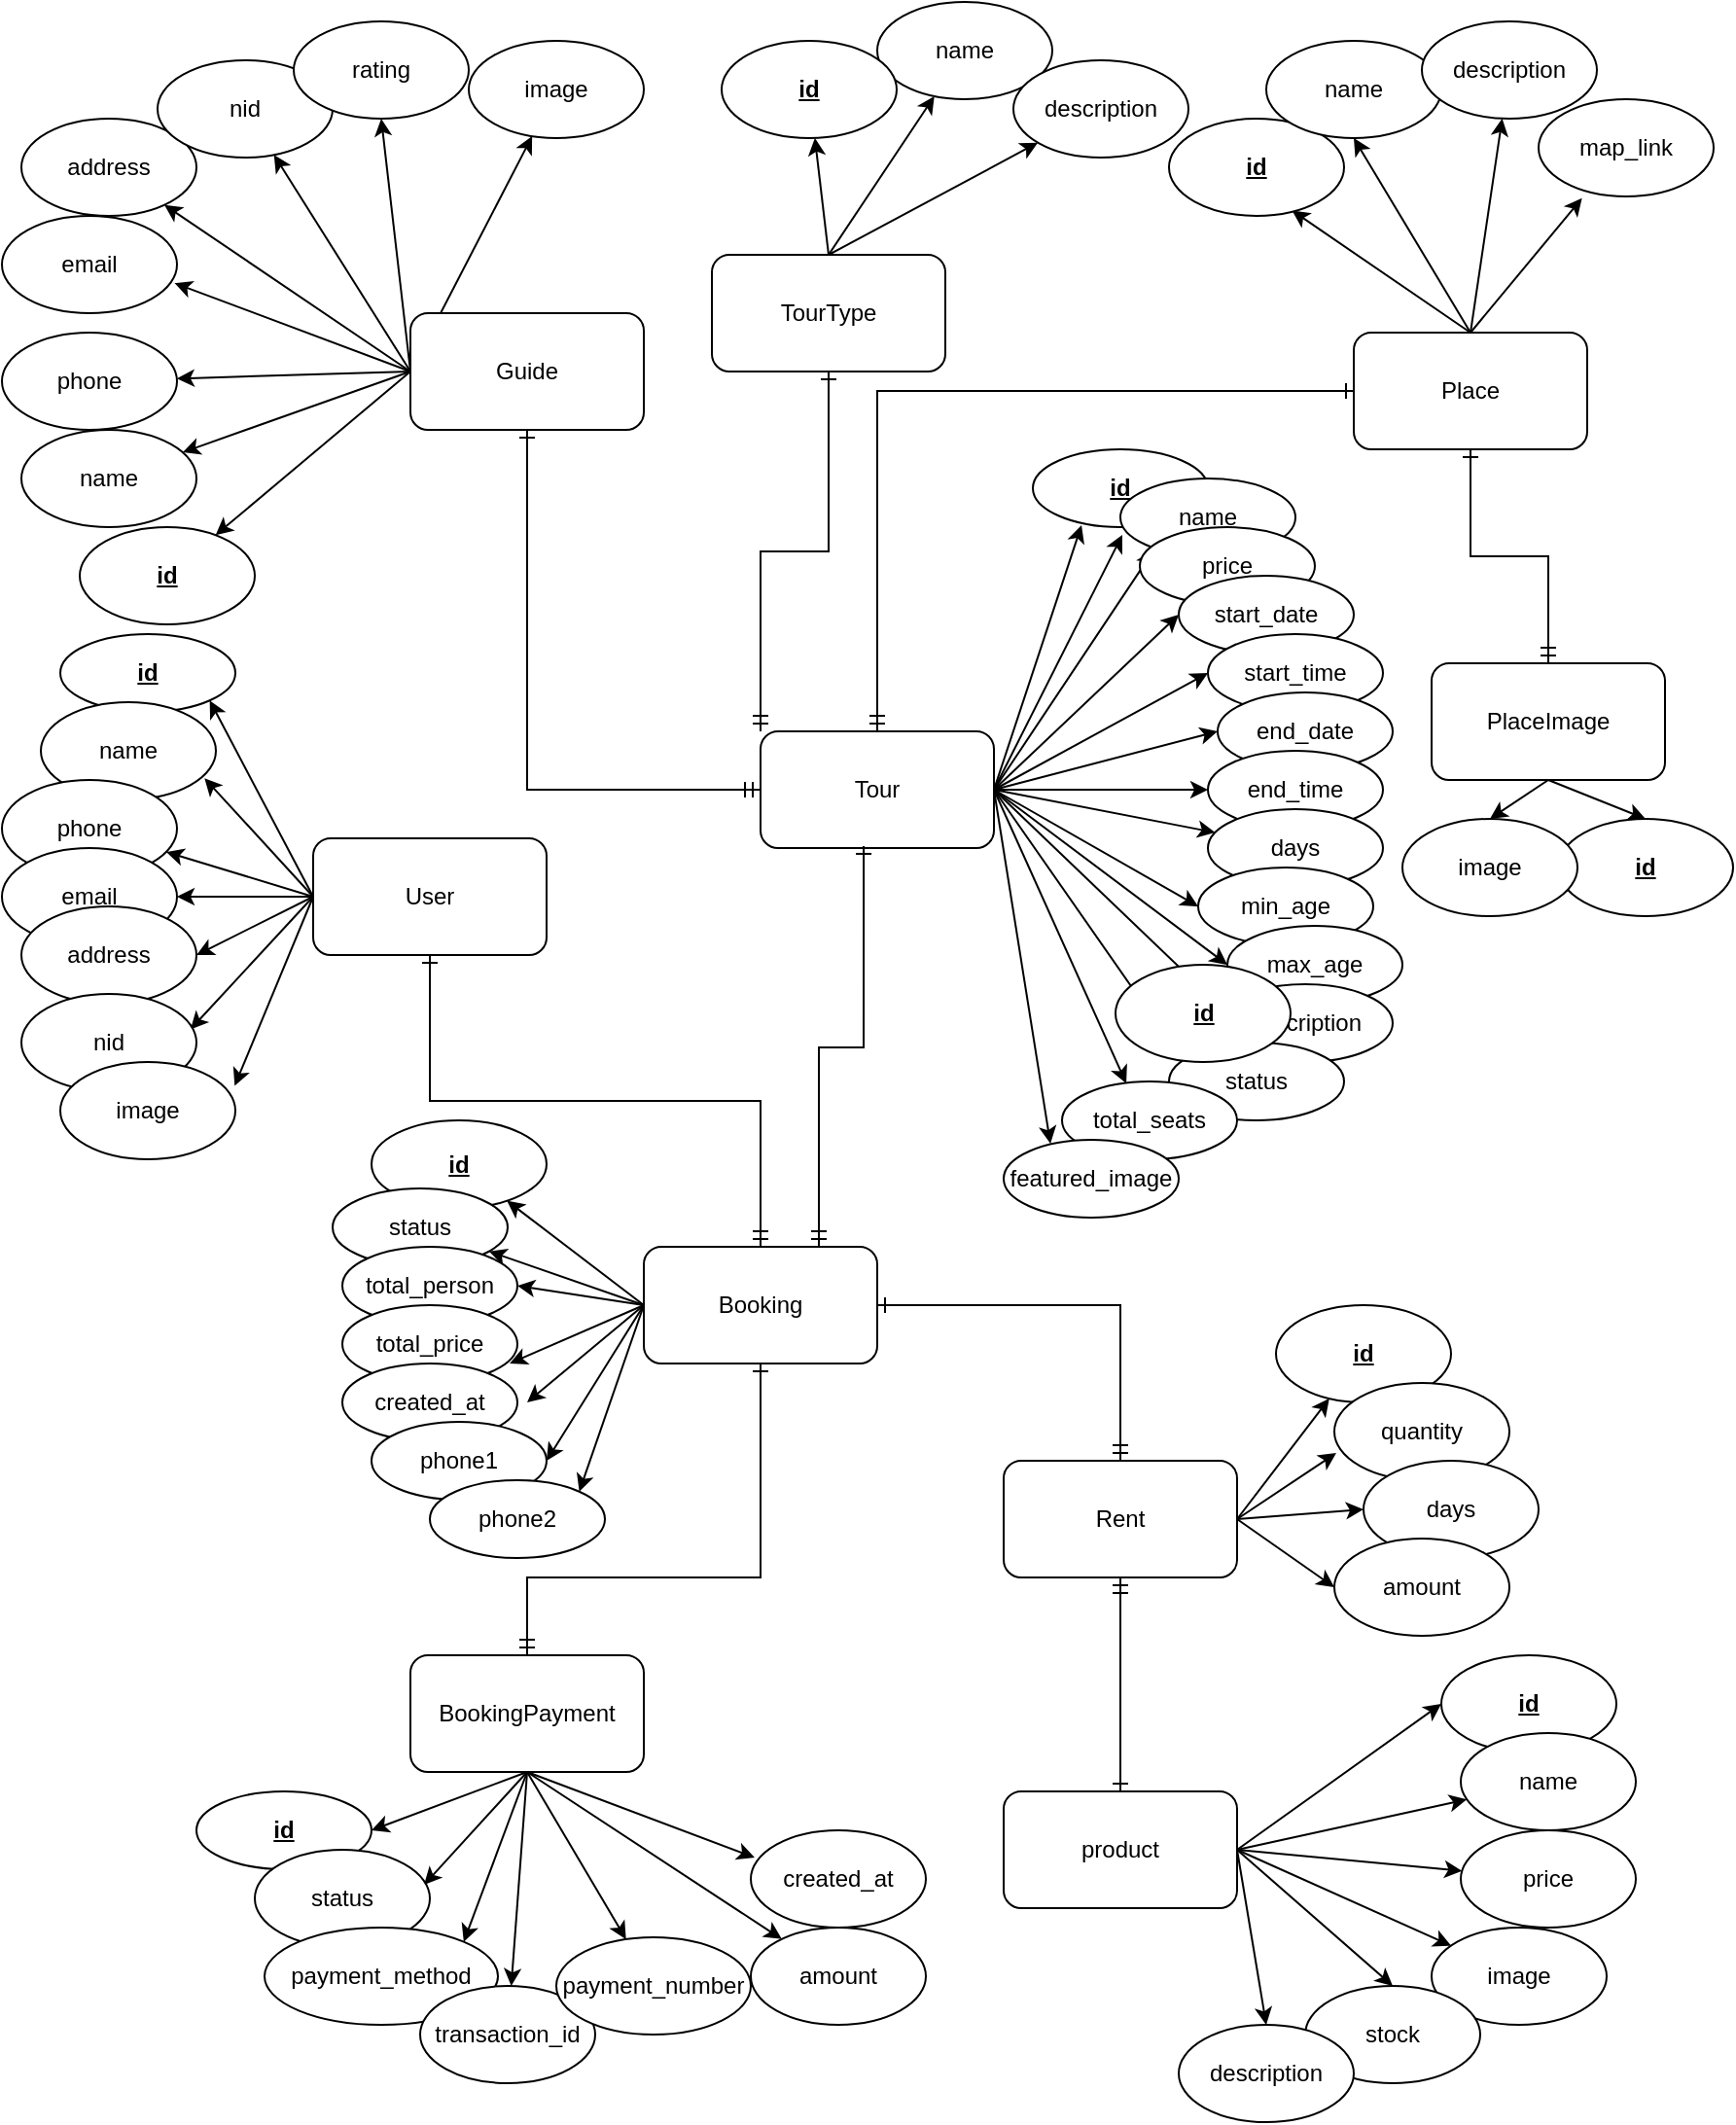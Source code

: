 <mxfile version="21.6.8" type="device">
  <diagram name="Page-1" id="TJswc-lb_9urECjMDE-W">
    <mxGraphModel dx="2868" dy="1694" grid="1" gridSize="10" guides="1" tooltips="1" connect="1" arrows="0" fold="1" page="1" pageScale="1" pageWidth="850" pageHeight="1100" math="0" shadow="0">
      <root>
        <mxCell id="0" />
        <mxCell id="1" parent="0" />
        <mxCell id="SBZOq9U1Oj6JMkeJ2EOB-47" style="edgeStyle=none;rounded=0;orthogonalLoop=1;jettySize=auto;html=1;exitX=0;exitY=0.5;exitDx=0;exitDy=0;endArrow=classic;endFill=1;" parent="1" source="SBZOq9U1Oj6JMkeJ2EOB-1" target="SBZOq9U1Oj6JMkeJ2EOB-2" edge="1">
          <mxGeometry relative="1" as="geometry" />
        </mxCell>
        <mxCell id="SBZOq9U1Oj6JMkeJ2EOB-48" style="edgeStyle=none;rounded=0;orthogonalLoop=1;jettySize=auto;html=1;exitX=0;exitY=0.5;exitDx=0;exitDy=0;endArrow=classic;endFill=1;" parent="1" source="SBZOq9U1Oj6JMkeJ2EOB-1" target="SBZOq9U1Oj6JMkeJ2EOB-3" edge="1">
          <mxGeometry relative="1" as="geometry" />
        </mxCell>
        <mxCell id="SBZOq9U1Oj6JMkeJ2EOB-49" style="edgeStyle=none;rounded=0;orthogonalLoop=1;jettySize=auto;html=1;exitX=0;exitY=0.5;exitDx=0;exitDy=0;" parent="1" source="SBZOq9U1Oj6JMkeJ2EOB-1" target="SBZOq9U1Oj6JMkeJ2EOB-4" edge="1">
          <mxGeometry relative="1" as="geometry" />
        </mxCell>
        <mxCell id="SBZOq9U1Oj6JMkeJ2EOB-50" style="edgeStyle=none;rounded=0;orthogonalLoop=1;jettySize=auto;html=1;exitX=0;exitY=0.5;exitDx=0;exitDy=0;" parent="1" source="SBZOq9U1Oj6JMkeJ2EOB-1" target="SBZOq9U1Oj6JMkeJ2EOB-6" edge="1">
          <mxGeometry relative="1" as="geometry" />
        </mxCell>
        <mxCell id="SBZOq9U1Oj6JMkeJ2EOB-51" style="edgeStyle=none;rounded=0;orthogonalLoop=1;jettySize=auto;html=1;exitX=0;exitY=0.5;exitDx=0;exitDy=0;entryX=0.986;entryY=0.691;entryDx=0;entryDy=0;entryPerimeter=0;" parent="1" source="SBZOq9U1Oj6JMkeJ2EOB-1" target="SBZOq9U1Oj6JMkeJ2EOB-5" edge="1">
          <mxGeometry relative="1" as="geometry" />
        </mxCell>
        <mxCell id="SBZOq9U1Oj6JMkeJ2EOB-52" style="edgeStyle=none;rounded=0;orthogonalLoop=1;jettySize=auto;html=1;exitX=0;exitY=0.5;exitDx=0;exitDy=0;" parent="1" source="SBZOq9U1Oj6JMkeJ2EOB-1" target="SBZOq9U1Oj6JMkeJ2EOB-7" edge="1">
          <mxGeometry relative="1" as="geometry" />
        </mxCell>
        <mxCell id="SBZOq9U1Oj6JMkeJ2EOB-53" style="edgeStyle=none;rounded=0;orthogonalLoop=1;jettySize=auto;html=1;exitX=0;exitY=0.5;exitDx=0;exitDy=0;entryX=0.5;entryY=1;entryDx=0;entryDy=0;" parent="1" source="SBZOq9U1Oj6JMkeJ2EOB-1" target="SBZOq9U1Oj6JMkeJ2EOB-8" edge="1">
          <mxGeometry relative="1" as="geometry" />
        </mxCell>
        <mxCell id="SBZOq9U1Oj6JMkeJ2EOB-54" style="edgeStyle=none;rounded=0;orthogonalLoop=1;jettySize=auto;html=1;exitX=0;exitY=0.5;exitDx=0;exitDy=0;" parent="1" source="SBZOq9U1Oj6JMkeJ2EOB-1" target="SBZOq9U1Oj6JMkeJ2EOB-10" edge="1">
          <mxGeometry relative="1" as="geometry" />
        </mxCell>
        <mxCell id="SBZOq9U1Oj6JMkeJ2EOB-1" value="Guide" style="rounded=1;whiteSpace=wrap;html=1;" parent="1" vertex="1">
          <mxGeometry x="210" y="160" width="120" height="60" as="geometry" />
        </mxCell>
        <mxCell id="SBZOq9U1Oj6JMkeJ2EOB-2" value="&lt;b&gt;&lt;u&gt;id&lt;/u&gt;&lt;/b&gt;" style="ellipse;whiteSpace=wrap;html=1;" parent="1" vertex="1">
          <mxGeometry x="40" y="270" width="90" height="50" as="geometry" />
        </mxCell>
        <mxCell id="SBZOq9U1Oj6JMkeJ2EOB-3" value="name" style="ellipse;whiteSpace=wrap;html=1;" parent="1" vertex="1">
          <mxGeometry x="10" y="220" width="90" height="50" as="geometry" />
        </mxCell>
        <mxCell id="SBZOq9U1Oj6JMkeJ2EOB-4" value="phone" style="ellipse;whiteSpace=wrap;html=1;" parent="1" vertex="1">
          <mxGeometry y="170" width="90" height="50" as="geometry" />
        </mxCell>
        <mxCell id="SBZOq9U1Oj6JMkeJ2EOB-5" value="email" style="ellipse;whiteSpace=wrap;html=1;" parent="1" vertex="1">
          <mxGeometry y="110" width="90" height="50" as="geometry" />
        </mxCell>
        <mxCell id="SBZOq9U1Oj6JMkeJ2EOB-6" value="address" style="ellipse;whiteSpace=wrap;html=1;" parent="1" vertex="1">
          <mxGeometry x="10" y="60" width="90" height="50" as="geometry" />
        </mxCell>
        <mxCell id="SBZOq9U1Oj6JMkeJ2EOB-7" value="nid" style="ellipse;whiteSpace=wrap;html=1;" parent="1" vertex="1">
          <mxGeometry x="80" y="30" width="90" height="50" as="geometry" />
        </mxCell>
        <mxCell id="SBZOq9U1Oj6JMkeJ2EOB-8" value="rating" style="ellipse;whiteSpace=wrap;html=1;" parent="1" vertex="1">
          <mxGeometry x="150" y="10" width="90" height="50" as="geometry" />
        </mxCell>
        <mxCell id="SBZOq9U1Oj6JMkeJ2EOB-10" value="image" style="ellipse;whiteSpace=wrap;html=1;" parent="1" vertex="1">
          <mxGeometry x="240" y="20" width="90" height="50" as="geometry" />
        </mxCell>
        <mxCell id="SBZOq9U1Oj6JMkeJ2EOB-55" style="edgeStyle=none;rounded=0;orthogonalLoop=1;jettySize=auto;html=1;exitX=0.5;exitY=0;exitDx=0;exitDy=0;" parent="1" source="SBZOq9U1Oj6JMkeJ2EOB-11" target="SBZOq9U1Oj6JMkeJ2EOB-14" edge="1">
          <mxGeometry relative="1" as="geometry" />
        </mxCell>
        <mxCell id="SBZOq9U1Oj6JMkeJ2EOB-56" style="edgeStyle=none;rounded=0;orthogonalLoop=1;jettySize=auto;html=1;exitX=0.5;exitY=0;exitDx=0;exitDy=0;" parent="1" source="SBZOq9U1Oj6JMkeJ2EOB-11" target="SBZOq9U1Oj6JMkeJ2EOB-12" edge="1">
          <mxGeometry relative="1" as="geometry" />
        </mxCell>
        <mxCell id="SBZOq9U1Oj6JMkeJ2EOB-57" style="edgeStyle=none;rounded=0;orthogonalLoop=1;jettySize=auto;html=1;exitX=0.5;exitY=0;exitDx=0;exitDy=0;" parent="1" source="SBZOq9U1Oj6JMkeJ2EOB-11" target="SBZOq9U1Oj6JMkeJ2EOB-15" edge="1">
          <mxGeometry relative="1" as="geometry" />
        </mxCell>
        <mxCell id="7IeQ8RA_7KK6ATRxbr6V-19" style="edgeStyle=orthogonalEdgeStyle;rounded=0;orthogonalLoop=1;jettySize=auto;html=1;exitX=0.5;exitY=1;exitDx=0;exitDy=0;entryX=0;entryY=0;entryDx=0;entryDy=0;endArrow=ERmandOne;endFill=0;startArrow=ERone;startFill=0;" parent="1" source="SBZOq9U1Oj6JMkeJ2EOB-11" target="SBZOq9U1Oj6JMkeJ2EOB-19" edge="1">
          <mxGeometry relative="1" as="geometry" />
        </mxCell>
        <mxCell id="SBZOq9U1Oj6JMkeJ2EOB-11" value="TourType" style="rounded=1;whiteSpace=wrap;html=1;" parent="1" vertex="1">
          <mxGeometry x="365" y="130" width="120" height="60" as="geometry" />
        </mxCell>
        <mxCell id="SBZOq9U1Oj6JMkeJ2EOB-12" value="name" style="ellipse;whiteSpace=wrap;html=1;" parent="1" vertex="1">
          <mxGeometry x="450" width="90" height="50" as="geometry" />
        </mxCell>
        <mxCell id="SBZOq9U1Oj6JMkeJ2EOB-14" value="&lt;b&gt;&lt;u&gt;id&lt;/u&gt;&lt;/b&gt;" style="ellipse;whiteSpace=wrap;html=1;" parent="1" vertex="1">
          <mxGeometry x="370" y="20" width="90" height="50" as="geometry" />
        </mxCell>
        <mxCell id="SBZOq9U1Oj6JMkeJ2EOB-15" value="description" style="ellipse;whiteSpace=wrap;html=1;" parent="1" vertex="1">
          <mxGeometry x="520" y="30" width="90" height="50" as="geometry" />
        </mxCell>
        <mxCell id="SBZOq9U1Oj6JMkeJ2EOB-59" style="edgeStyle=none;rounded=0;orthogonalLoop=1;jettySize=auto;html=1;exitX=0.5;exitY=0;exitDx=0;exitDy=0;entryX=0.703;entryY=0.945;entryDx=0;entryDy=0;entryPerimeter=0;" parent="1" source="SBZOq9U1Oj6JMkeJ2EOB-16" target="SBZOq9U1Oj6JMkeJ2EOB-18" edge="1">
          <mxGeometry relative="1" as="geometry" />
        </mxCell>
        <mxCell id="SBZOq9U1Oj6JMkeJ2EOB-60" style="edgeStyle=none;rounded=0;orthogonalLoop=1;jettySize=auto;html=1;exitX=0.5;exitY=0;exitDx=0;exitDy=0;entryX=0.5;entryY=1;entryDx=0;entryDy=0;" parent="1" source="SBZOq9U1Oj6JMkeJ2EOB-16" target="SBZOq9U1Oj6JMkeJ2EOB-27" edge="1">
          <mxGeometry relative="1" as="geometry" />
        </mxCell>
        <mxCell id="SBZOq9U1Oj6JMkeJ2EOB-61" style="edgeStyle=none;rounded=0;orthogonalLoop=1;jettySize=auto;html=1;exitX=0.5;exitY=0;exitDx=0;exitDy=0;" parent="1" source="SBZOq9U1Oj6JMkeJ2EOB-16" target="SBZOq9U1Oj6JMkeJ2EOB-28" edge="1">
          <mxGeometry relative="1" as="geometry" />
        </mxCell>
        <mxCell id="SBZOq9U1Oj6JMkeJ2EOB-62" style="edgeStyle=none;rounded=0;orthogonalLoop=1;jettySize=auto;html=1;exitX=0.5;exitY=0;exitDx=0;exitDy=0;entryX=0.248;entryY=1.018;entryDx=0;entryDy=0;entryPerimeter=0;" parent="1" source="SBZOq9U1Oj6JMkeJ2EOB-16" target="SBZOq9U1Oj6JMkeJ2EOB-29" edge="1">
          <mxGeometry relative="1" as="geometry" />
        </mxCell>
        <mxCell id="7IeQ8RA_7KK6ATRxbr6V-21" style="edgeStyle=orthogonalEdgeStyle;rounded=0;orthogonalLoop=1;jettySize=auto;html=1;exitX=0.5;exitY=1;exitDx=0;exitDy=0;startArrow=ERone;startFill=0;endArrow=ERmandOne;endFill=0;" parent="1" source="SBZOq9U1Oj6JMkeJ2EOB-16" target="SBZOq9U1Oj6JMkeJ2EOB-63" edge="1">
          <mxGeometry relative="1" as="geometry" />
        </mxCell>
        <mxCell id="SBZOq9U1Oj6JMkeJ2EOB-16" value="Place" style="rounded=1;whiteSpace=wrap;html=1;" parent="1" vertex="1">
          <mxGeometry x="695" y="170" width="120" height="60" as="geometry" />
        </mxCell>
        <mxCell id="HNr_lezm5fgK00UZfsh1-18" style="edgeStyle=orthogonalEdgeStyle;rounded=0;orthogonalLoop=1;jettySize=auto;html=1;exitX=0.5;exitY=1;exitDx=0;exitDy=0;endArrow=ERone;endFill=0;startArrow=ERmandOne;startFill=0;" edge="1" parent="1" source="SBZOq9U1Oj6JMkeJ2EOB-17" target="SBZOq9U1Oj6JMkeJ2EOB-26">
          <mxGeometry relative="1" as="geometry" />
        </mxCell>
        <mxCell id="HNr_lezm5fgK00UZfsh1-19" style="edgeStyle=orthogonalEdgeStyle;rounded=0;orthogonalLoop=1;jettySize=auto;html=1;exitX=0.5;exitY=0;exitDx=0;exitDy=0;entryX=1;entryY=0.5;entryDx=0;entryDy=0;startArrow=ERmandOne;startFill=0;endArrow=ERone;endFill=0;" edge="1" parent="1" source="SBZOq9U1Oj6JMkeJ2EOB-17" target="SBZOq9U1Oj6JMkeJ2EOB-22">
          <mxGeometry relative="1" as="geometry" />
        </mxCell>
        <mxCell id="HNr_lezm5fgK00UZfsh1-21" style="edgeStyle=none;rounded=0;orthogonalLoop=1;jettySize=auto;html=1;exitX=1;exitY=0.5;exitDx=0;exitDy=0;" edge="1" parent="1" source="SBZOq9U1Oj6JMkeJ2EOB-17" target="HNr_lezm5fgK00UZfsh1-12">
          <mxGeometry relative="1" as="geometry" />
        </mxCell>
        <mxCell id="HNr_lezm5fgK00UZfsh1-22" style="edgeStyle=none;rounded=0;orthogonalLoop=1;jettySize=auto;html=1;exitX=1;exitY=0.5;exitDx=0;exitDy=0;entryX=0.011;entryY=0.72;entryDx=0;entryDy=0;entryPerimeter=0;" edge="1" parent="1" source="SBZOq9U1Oj6JMkeJ2EOB-17" target="HNr_lezm5fgK00UZfsh1-15">
          <mxGeometry relative="1" as="geometry" />
        </mxCell>
        <mxCell id="HNr_lezm5fgK00UZfsh1-23" style="edgeStyle=none;rounded=0;orthogonalLoop=1;jettySize=auto;html=1;exitX=1;exitY=0.5;exitDx=0;exitDy=0;entryX=0;entryY=0.5;entryDx=0;entryDy=0;" edge="1" parent="1" source="SBZOq9U1Oj6JMkeJ2EOB-17" target="HNr_lezm5fgK00UZfsh1-16">
          <mxGeometry relative="1" as="geometry" />
        </mxCell>
        <mxCell id="HNr_lezm5fgK00UZfsh1-24" style="edgeStyle=none;rounded=0;orthogonalLoop=1;jettySize=auto;html=1;exitX=1;exitY=0.5;exitDx=0;exitDy=0;entryX=0;entryY=0.5;entryDx=0;entryDy=0;" edge="1" parent="1" source="SBZOq9U1Oj6JMkeJ2EOB-17" target="HNr_lezm5fgK00UZfsh1-17">
          <mxGeometry relative="1" as="geometry" />
        </mxCell>
        <mxCell id="SBZOq9U1Oj6JMkeJ2EOB-17" value="Rent" style="rounded=1;whiteSpace=wrap;html=1;" parent="1" vertex="1">
          <mxGeometry x="515" y="750" width="120" height="60" as="geometry" />
        </mxCell>
        <mxCell id="SBZOq9U1Oj6JMkeJ2EOB-18" value="&lt;b&gt;&lt;u&gt;id&lt;/u&gt;&lt;/b&gt;" style="ellipse;whiteSpace=wrap;html=1;" parent="1" vertex="1">
          <mxGeometry x="600" y="60" width="90" height="50" as="geometry" />
        </mxCell>
        <mxCell id="7IeQ8RA_7KK6ATRxbr6V-2" style="edgeStyle=none;rounded=0;orthogonalLoop=1;jettySize=auto;html=1;exitX=1;exitY=0.5;exitDx=0;exitDy=0;entryX=0.278;entryY=0.975;entryDx=0;entryDy=0;entryPerimeter=0;" parent="1" source="SBZOq9U1Oj6JMkeJ2EOB-19" target="SBZOq9U1Oj6JMkeJ2EOB-30" edge="1">
          <mxGeometry relative="1" as="geometry" />
        </mxCell>
        <mxCell id="7IeQ8RA_7KK6ATRxbr6V-3" style="edgeStyle=none;rounded=0;orthogonalLoop=1;jettySize=auto;html=1;exitX=1;exitY=0.5;exitDx=0;exitDy=0;entryX=0.011;entryY=0.725;entryDx=0;entryDy=0;entryPerimeter=0;" parent="1" source="SBZOq9U1Oj6JMkeJ2EOB-19" target="SBZOq9U1Oj6JMkeJ2EOB-32" edge="1">
          <mxGeometry relative="1" as="geometry" />
        </mxCell>
        <mxCell id="7IeQ8RA_7KK6ATRxbr6V-4" style="edgeStyle=none;rounded=0;orthogonalLoop=1;jettySize=auto;html=1;exitX=1;exitY=0.5;exitDx=0;exitDy=0;entryX=0.078;entryY=0.3;entryDx=0;entryDy=0;entryPerimeter=0;" parent="1" source="SBZOq9U1Oj6JMkeJ2EOB-19" target="SBZOq9U1Oj6JMkeJ2EOB-33" edge="1">
          <mxGeometry relative="1" as="geometry" />
        </mxCell>
        <mxCell id="7IeQ8RA_7KK6ATRxbr6V-5" style="edgeStyle=none;rounded=0;orthogonalLoop=1;jettySize=auto;html=1;exitX=1;exitY=0.5;exitDx=0;exitDy=0;entryX=0;entryY=0.5;entryDx=0;entryDy=0;" parent="1" source="SBZOq9U1Oj6JMkeJ2EOB-19" target="SBZOq9U1Oj6JMkeJ2EOB-34" edge="1">
          <mxGeometry relative="1" as="geometry" />
        </mxCell>
        <mxCell id="7IeQ8RA_7KK6ATRxbr6V-6" style="edgeStyle=none;rounded=0;orthogonalLoop=1;jettySize=auto;html=1;exitX=1;exitY=0.5;exitDx=0;exitDy=0;entryX=0;entryY=0.5;entryDx=0;entryDy=0;" parent="1" source="SBZOq9U1Oj6JMkeJ2EOB-19" target="SBZOq9U1Oj6JMkeJ2EOB-35" edge="1">
          <mxGeometry relative="1" as="geometry" />
        </mxCell>
        <mxCell id="7IeQ8RA_7KK6ATRxbr6V-7" style="edgeStyle=none;rounded=0;orthogonalLoop=1;jettySize=auto;html=1;exitX=1;exitY=0.5;exitDx=0;exitDy=0;entryX=0;entryY=0.5;entryDx=0;entryDy=0;" parent="1" source="SBZOq9U1Oj6JMkeJ2EOB-19" target="SBZOq9U1Oj6JMkeJ2EOB-36" edge="1">
          <mxGeometry relative="1" as="geometry" />
        </mxCell>
        <mxCell id="7IeQ8RA_7KK6ATRxbr6V-8" style="edgeStyle=none;rounded=0;orthogonalLoop=1;jettySize=auto;html=1;exitX=1;exitY=0.5;exitDx=0;exitDy=0;" parent="1" source="SBZOq9U1Oj6JMkeJ2EOB-19" target="SBZOq9U1Oj6JMkeJ2EOB-37" edge="1">
          <mxGeometry relative="1" as="geometry" />
        </mxCell>
        <mxCell id="7IeQ8RA_7KK6ATRxbr6V-9" style="edgeStyle=none;rounded=0;orthogonalLoop=1;jettySize=auto;html=1;exitX=1;exitY=0.5;exitDx=0;exitDy=0;" parent="1" source="SBZOq9U1Oj6JMkeJ2EOB-19" target="SBZOq9U1Oj6JMkeJ2EOB-38" edge="1">
          <mxGeometry relative="1" as="geometry" />
        </mxCell>
        <mxCell id="7IeQ8RA_7KK6ATRxbr6V-10" style="edgeStyle=none;rounded=0;orthogonalLoop=1;jettySize=auto;html=1;exitX=1;exitY=0.5;exitDx=0;exitDy=0;entryX=0;entryY=0.5;entryDx=0;entryDy=0;" parent="1" source="SBZOq9U1Oj6JMkeJ2EOB-19" target="SBZOq9U1Oj6JMkeJ2EOB-39" edge="1">
          <mxGeometry relative="1" as="geometry" />
        </mxCell>
        <mxCell id="7IeQ8RA_7KK6ATRxbr6V-11" style="edgeStyle=none;rounded=0;orthogonalLoop=1;jettySize=auto;html=1;exitX=1;exitY=0.5;exitDx=0;exitDy=0;entryX=0;entryY=0.5;entryDx=0;entryDy=0;" parent="1" source="SBZOq9U1Oj6JMkeJ2EOB-19" target="SBZOq9U1Oj6JMkeJ2EOB-40" edge="1">
          <mxGeometry relative="1" as="geometry" />
        </mxCell>
        <mxCell id="7IeQ8RA_7KK6ATRxbr6V-12" style="edgeStyle=none;rounded=0;orthogonalLoop=1;jettySize=auto;html=1;exitX=1;exitY=0.5;exitDx=0;exitDy=0;entryX=0.022;entryY=0.3;entryDx=0;entryDy=0;entryPerimeter=0;" parent="1" source="SBZOq9U1Oj6JMkeJ2EOB-19" target="SBZOq9U1Oj6JMkeJ2EOB-41" edge="1">
          <mxGeometry relative="1" as="geometry" />
        </mxCell>
        <mxCell id="7IeQ8RA_7KK6ATRxbr6V-13" style="edgeStyle=none;rounded=0;orthogonalLoop=1;jettySize=auto;html=1;exitX=1;exitY=0.5;exitDx=0;exitDy=0;entryX=0.078;entryY=0.225;entryDx=0;entryDy=0;entryPerimeter=0;" parent="1" source="SBZOq9U1Oj6JMkeJ2EOB-19" target="SBZOq9U1Oj6JMkeJ2EOB-42" edge="1">
          <mxGeometry relative="1" as="geometry" />
        </mxCell>
        <mxCell id="7IeQ8RA_7KK6ATRxbr6V-14" style="edgeStyle=none;rounded=0;orthogonalLoop=1;jettySize=auto;html=1;exitX=1;exitY=0.5;exitDx=0;exitDy=0;entryX=0.367;entryY=0.025;entryDx=0;entryDy=0;entryPerimeter=0;" parent="1" source="SBZOq9U1Oj6JMkeJ2EOB-19" target="SBZOq9U1Oj6JMkeJ2EOB-43" edge="1">
          <mxGeometry relative="1" as="geometry" />
        </mxCell>
        <mxCell id="7IeQ8RA_7KK6ATRxbr6V-15" style="edgeStyle=none;rounded=0;orthogonalLoop=1;jettySize=auto;html=1;exitX=1;exitY=0.5;exitDx=0;exitDy=0;entryX=0.267;entryY=0.05;entryDx=0;entryDy=0;entryPerimeter=0;" parent="1" source="SBZOq9U1Oj6JMkeJ2EOB-19" target="SBZOq9U1Oj6JMkeJ2EOB-44" edge="1">
          <mxGeometry relative="1" as="geometry" />
        </mxCell>
        <mxCell id="7IeQ8RA_7KK6ATRxbr6V-20" style="edgeStyle=orthogonalEdgeStyle;rounded=0;orthogonalLoop=1;jettySize=auto;html=1;exitX=0.5;exitY=0;exitDx=0;exitDy=0;entryX=0;entryY=0.5;entryDx=0;entryDy=0;startArrow=ERmandOne;startFill=0;endArrow=ERone;endFill=0;" parent="1" source="SBZOq9U1Oj6JMkeJ2EOB-19" target="SBZOq9U1Oj6JMkeJ2EOB-16" edge="1">
          <mxGeometry relative="1" as="geometry" />
        </mxCell>
        <mxCell id="7IeQ8RA_7KK6ATRxbr6V-57" style="edgeStyle=orthogonalEdgeStyle;rounded=0;orthogonalLoop=1;jettySize=auto;html=1;exitX=0;exitY=0.5;exitDx=0;exitDy=0;startArrow=ERmandOne;startFill=0;endArrow=ERone;endFill=0;" parent="1" source="SBZOq9U1Oj6JMkeJ2EOB-19" target="SBZOq9U1Oj6JMkeJ2EOB-1" edge="1">
          <mxGeometry relative="1" as="geometry" />
        </mxCell>
        <mxCell id="SBZOq9U1Oj6JMkeJ2EOB-19" value="Tour" style="rounded=1;whiteSpace=wrap;html=1;" parent="1" vertex="1">
          <mxGeometry x="390" y="375" width="120" height="60" as="geometry" />
        </mxCell>
        <mxCell id="SBZOq9U1Oj6JMkeJ2EOB-79" style="edgeStyle=none;rounded=0;orthogonalLoop=1;jettySize=auto;html=1;exitX=0;exitY=0.5;exitDx=0;exitDy=0;entryX=1;entryY=1;entryDx=0;entryDy=0;" parent="1" source="SBZOq9U1Oj6JMkeJ2EOB-20" target="SBZOq9U1Oj6JMkeJ2EOB-68" edge="1">
          <mxGeometry relative="1" as="geometry" />
        </mxCell>
        <mxCell id="SBZOq9U1Oj6JMkeJ2EOB-80" style="edgeStyle=none;rounded=0;orthogonalLoop=1;jettySize=auto;html=1;exitX=0;exitY=0.5;exitDx=0;exitDy=0;entryX=0.935;entryY=0.782;entryDx=0;entryDy=0;entryPerimeter=0;" parent="1" source="SBZOq9U1Oj6JMkeJ2EOB-20" target="SBZOq9U1Oj6JMkeJ2EOB-70" edge="1">
          <mxGeometry relative="1" as="geometry" />
        </mxCell>
        <mxCell id="SBZOq9U1Oj6JMkeJ2EOB-81" style="edgeStyle=none;rounded=0;orthogonalLoop=1;jettySize=auto;html=1;exitX=0;exitY=0.5;exitDx=0;exitDy=0;" parent="1" source="SBZOq9U1Oj6JMkeJ2EOB-20" target="SBZOq9U1Oj6JMkeJ2EOB-73" edge="1">
          <mxGeometry relative="1" as="geometry" />
        </mxCell>
        <mxCell id="SBZOq9U1Oj6JMkeJ2EOB-83" style="edgeStyle=none;rounded=0;orthogonalLoop=1;jettySize=auto;html=1;exitX=0;exitY=0.5;exitDx=0;exitDy=0;entryX=1;entryY=0.5;entryDx=0;entryDy=0;" parent="1" source="SBZOq9U1Oj6JMkeJ2EOB-20" target="SBZOq9U1Oj6JMkeJ2EOB-74" edge="1">
          <mxGeometry relative="1" as="geometry" />
        </mxCell>
        <mxCell id="SBZOq9U1Oj6JMkeJ2EOB-84" style="edgeStyle=none;rounded=0;orthogonalLoop=1;jettySize=auto;html=1;exitX=0;exitY=0.5;exitDx=0;exitDy=0;entryX=1;entryY=0.5;entryDx=0;entryDy=0;" parent="1" source="SBZOq9U1Oj6JMkeJ2EOB-20" target="SBZOq9U1Oj6JMkeJ2EOB-76" edge="1">
          <mxGeometry relative="1" as="geometry" />
        </mxCell>
        <mxCell id="SBZOq9U1Oj6JMkeJ2EOB-85" style="edgeStyle=none;rounded=0;orthogonalLoop=1;jettySize=auto;html=1;exitX=0;exitY=0.5;exitDx=0;exitDy=0;entryX=0.966;entryY=0.364;entryDx=0;entryDy=0;entryPerimeter=0;" parent="1" source="SBZOq9U1Oj6JMkeJ2EOB-20" target="SBZOq9U1Oj6JMkeJ2EOB-77" edge="1">
          <mxGeometry relative="1" as="geometry" />
        </mxCell>
        <mxCell id="SBZOq9U1Oj6JMkeJ2EOB-86" style="edgeStyle=none;rounded=0;orthogonalLoop=1;jettySize=auto;html=1;exitX=0;exitY=0.5;exitDx=0;exitDy=0;entryX=0.996;entryY=0.245;entryDx=0;entryDy=0;entryPerimeter=0;" parent="1" source="SBZOq9U1Oj6JMkeJ2EOB-20" target="SBZOq9U1Oj6JMkeJ2EOB-78" edge="1">
          <mxGeometry relative="1" as="geometry" />
        </mxCell>
        <mxCell id="SBZOq9U1Oj6JMkeJ2EOB-20" value="User" style="rounded=1;whiteSpace=wrap;html=1;" parent="1" vertex="1">
          <mxGeometry x="160" y="430" width="120" height="60" as="geometry" />
        </mxCell>
        <mxCell id="7IeQ8RA_7KK6ATRxbr6V-30" style="edgeStyle=none;rounded=0;orthogonalLoop=1;jettySize=auto;html=1;exitX=0;exitY=0.5;exitDx=0;exitDy=0;" parent="1" source="SBZOq9U1Oj6JMkeJ2EOB-22" target="7IeQ8RA_7KK6ATRxbr6V-22" edge="1">
          <mxGeometry relative="1" as="geometry" />
        </mxCell>
        <mxCell id="7IeQ8RA_7KK6ATRxbr6V-31" style="edgeStyle=none;rounded=0;orthogonalLoop=1;jettySize=auto;html=1;exitX=0;exitY=0.5;exitDx=0;exitDy=0;" parent="1" source="SBZOq9U1Oj6JMkeJ2EOB-22" target="7IeQ8RA_7KK6ATRxbr6V-23" edge="1">
          <mxGeometry relative="1" as="geometry" />
        </mxCell>
        <mxCell id="7IeQ8RA_7KK6ATRxbr6V-32" style="edgeStyle=none;rounded=0;orthogonalLoop=1;jettySize=auto;html=1;exitX=0;exitY=0.5;exitDx=0;exitDy=0;entryX=1;entryY=0.5;entryDx=0;entryDy=0;" parent="1" source="SBZOq9U1Oj6JMkeJ2EOB-22" target="7IeQ8RA_7KK6ATRxbr6V-24" edge="1">
          <mxGeometry relative="1" as="geometry" />
        </mxCell>
        <mxCell id="7IeQ8RA_7KK6ATRxbr6V-33" style="edgeStyle=none;rounded=0;orthogonalLoop=1;jettySize=auto;html=1;exitX=0;exitY=0.5;exitDx=0;exitDy=0;entryX=0.956;entryY=0.75;entryDx=0;entryDy=0;entryPerimeter=0;" parent="1" source="SBZOq9U1Oj6JMkeJ2EOB-22" target="7IeQ8RA_7KK6ATRxbr6V-25" edge="1">
          <mxGeometry relative="1" as="geometry" />
        </mxCell>
        <mxCell id="7IeQ8RA_7KK6ATRxbr6V-34" style="edgeStyle=none;rounded=0;orthogonalLoop=1;jettySize=auto;html=1;exitX=0;exitY=0.5;exitDx=0;exitDy=0;" parent="1" source="SBZOq9U1Oj6JMkeJ2EOB-22" edge="1">
          <mxGeometry relative="1" as="geometry">
            <mxPoint x="270" y="720" as="targetPoint" />
          </mxGeometry>
        </mxCell>
        <mxCell id="7IeQ8RA_7KK6ATRxbr6V-35" style="edgeStyle=none;rounded=0;orthogonalLoop=1;jettySize=auto;html=1;exitX=0;exitY=0.5;exitDx=0;exitDy=0;entryX=1;entryY=0.5;entryDx=0;entryDy=0;" parent="1" source="SBZOq9U1Oj6JMkeJ2EOB-22" target="7IeQ8RA_7KK6ATRxbr6V-27" edge="1">
          <mxGeometry relative="1" as="geometry" />
        </mxCell>
        <mxCell id="7IeQ8RA_7KK6ATRxbr6V-36" style="edgeStyle=none;rounded=0;orthogonalLoop=1;jettySize=auto;html=1;exitX=0;exitY=0.5;exitDx=0;exitDy=0;entryX=1;entryY=0;entryDx=0;entryDy=0;" parent="1" source="SBZOq9U1Oj6JMkeJ2EOB-22" target="7IeQ8RA_7KK6ATRxbr6V-28" edge="1">
          <mxGeometry relative="1" as="geometry" />
        </mxCell>
        <mxCell id="7IeQ8RA_7KK6ATRxbr6V-54" style="edgeStyle=orthogonalEdgeStyle;rounded=0;orthogonalLoop=1;jettySize=auto;html=1;exitX=0.5;exitY=0;exitDx=0;exitDy=0;startArrow=ERmandOne;startFill=0;endArrow=ERone;endFill=0;" parent="1" source="SBZOq9U1Oj6JMkeJ2EOB-22" target="SBZOq9U1Oj6JMkeJ2EOB-20" edge="1">
          <mxGeometry relative="1" as="geometry" />
        </mxCell>
        <mxCell id="7IeQ8RA_7KK6ATRxbr6V-56" style="edgeStyle=orthogonalEdgeStyle;rounded=0;orthogonalLoop=1;jettySize=auto;html=1;exitX=0.75;exitY=0;exitDx=0;exitDy=0;entryX=0.442;entryY=0.983;entryDx=0;entryDy=0;entryPerimeter=0;endArrow=ERone;endFill=0;startArrow=ERmandOne;startFill=0;" parent="1" source="SBZOq9U1Oj6JMkeJ2EOB-22" target="SBZOq9U1Oj6JMkeJ2EOB-19" edge="1">
          <mxGeometry relative="1" as="geometry" />
        </mxCell>
        <mxCell id="SBZOq9U1Oj6JMkeJ2EOB-22" value="Booking" style="rounded=1;whiteSpace=wrap;html=1;" parent="1" vertex="1">
          <mxGeometry x="330" y="640" width="120" height="60" as="geometry" />
        </mxCell>
        <mxCell id="7IeQ8RA_7KK6ATRxbr6V-44" style="edgeStyle=none;rounded=0;orthogonalLoop=1;jettySize=auto;html=1;exitX=0.5;exitY=1;exitDx=0;exitDy=0;entryX=1;entryY=0.5;entryDx=0;entryDy=0;" parent="1" source="SBZOq9U1Oj6JMkeJ2EOB-24" target="7IeQ8RA_7KK6ATRxbr6V-37" edge="1">
          <mxGeometry relative="1" as="geometry" />
        </mxCell>
        <mxCell id="7IeQ8RA_7KK6ATRxbr6V-45" style="edgeStyle=none;rounded=0;orthogonalLoop=1;jettySize=auto;html=1;exitX=0.5;exitY=1;exitDx=0;exitDy=0;entryX=0.967;entryY=0.36;entryDx=0;entryDy=0;entryPerimeter=0;" parent="1" source="SBZOq9U1Oj6JMkeJ2EOB-24" target="7IeQ8RA_7KK6ATRxbr6V-39" edge="1">
          <mxGeometry relative="1" as="geometry" />
        </mxCell>
        <mxCell id="7IeQ8RA_7KK6ATRxbr6V-46" style="edgeStyle=none;rounded=0;orthogonalLoop=1;jettySize=auto;html=1;exitX=0.5;exitY=1;exitDx=0;exitDy=0;" parent="1" source="SBZOq9U1Oj6JMkeJ2EOB-24" target="7IeQ8RA_7KK6ATRxbr6V-41" edge="1">
          <mxGeometry relative="1" as="geometry" />
        </mxCell>
        <mxCell id="7IeQ8RA_7KK6ATRxbr6V-47" style="edgeStyle=none;rounded=0;orthogonalLoop=1;jettySize=auto;html=1;exitX=0.5;exitY=1;exitDx=0;exitDy=0;" parent="1" source="SBZOq9U1Oj6JMkeJ2EOB-24" target="7IeQ8RA_7KK6ATRxbr6V-42" edge="1">
          <mxGeometry relative="1" as="geometry" />
        </mxCell>
        <mxCell id="7IeQ8RA_7KK6ATRxbr6V-48" style="edgeStyle=none;rounded=0;orthogonalLoop=1;jettySize=auto;html=1;exitX=0.5;exitY=1;exitDx=0;exitDy=0;" parent="1" source="SBZOq9U1Oj6JMkeJ2EOB-24" target="7IeQ8RA_7KK6ATRxbr6V-43" edge="1">
          <mxGeometry relative="1" as="geometry" />
        </mxCell>
        <mxCell id="7IeQ8RA_7KK6ATRxbr6V-49" style="edgeStyle=none;rounded=0;orthogonalLoop=1;jettySize=auto;html=1;exitX=0.5;exitY=1;exitDx=0;exitDy=0;entryX=1;entryY=0;entryDx=0;entryDy=0;" parent="1" source="SBZOq9U1Oj6JMkeJ2EOB-24" target="7IeQ8RA_7KK6ATRxbr6V-40" edge="1">
          <mxGeometry relative="1" as="geometry" />
        </mxCell>
        <mxCell id="7IeQ8RA_7KK6ATRxbr6V-51" style="edgeStyle=none;rounded=0;orthogonalLoop=1;jettySize=auto;html=1;exitX=0.5;exitY=1;exitDx=0;exitDy=0;entryX=0.022;entryY=0.28;entryDx=0;entryDy=0;entryPerimeter=0;" parent="1" source="SBZOq9U1Oj6JMkeJ2EOB-24" target="7IeQ8RA_7KK6ATRxbr6V-50" edge="1">
          <mxGeometry relative="1" as="geometry" />
        </mxCell>
        <mxCell id="7IeQ8RA_7KK6ATRxbr6V-53" style="edgeStyle=orthogonalEdgeStyle;rounded=0;orthogonalLoop=1;jettySize=auto;html=1;exitX=0.5;exitY=0;exitDx=0;exitDy=0;startArrow=ERmandOne;startFill=0;endArrow=ERone;endFill=0;" parent="1" source="SBZOq9U1Oj6JMkeJ2EOB-24" target="SBZOq9U1Oj6JMkeJ2EOB-22" edge="1">
          <mxGeometry relative="1" as="geometry">
            <Array as="points">
              <mxPoint x="270" y="810" />
              <mxPoint x="390" y="810" />
            </Array>
          </mxGeometry>
        </mxCell>
        <mxCell id="SBZOq9U1Oj6JMkeJ2EOB-24" value="BookingPayment" style="rounded=1;whiteSpace=wrap;html=1;" parent="1" vertex="1">
          <mxGeometry x="210" y="850" width="120" height="60" as="geometry" />
        </mxCell>
        <mxCell id="HNr_lezm5fgK00UZfsh1-6" style="edgeStyle=none;rounded=0;orthogonalLoop=1;jettySize=auto;html=1;exitX=1;exitY=0.5;exitDx=0;exitDy=0;entryX=0;entryY=0.5;entryDx=0;entryDy=0;" edge="1" parent="1" source="SBZOq9U1Oj6JMkeJ2EOB-26" target="SBZOq9U1Oj6JMkeJ2EOB-31">
          <mxGeometry relative="1" as="geometry" />
        </mxCell>
        <mxCell id="HNr_lezm5fgK00UZfsh1-7" style="edgeStyle=none;rounded=0;orthogonalLoop=1;jettySize=auto;html=1;exitX=1;exitY=0.5;exitDx=0;exitDy=0;" edge="1" parent="1" source="SBZOq9U1Oj6JMkeJ2EOB-26" target="7IeQ8RA_7KK6ATRxbr6V-59">
          <mxGeometry relative="1" as="geometry" />
        </mxCell>
        <mxCell id="HNr_lezm5fgK00UZfsh1-8" style="edgeStyle=none;rounded=0;orthogonalLoop=1;jettySize=auto;html=1;exitX=1;exitY=0.5;exitDx=0;exitDy=0;" edge="1" parent="1" source="SBZOq9U1Oj6JMkeJ2EOB-26" target="HNr_lezm5fgK00UZfsh1-1">
          <mxGeometry relative="1" as="geometry" />
        </mxCell>
        <mxCell id="HNr_lezm5fgK00UZfsh1-9" style="edgeStyle=none;rounded=0;orthogonalLoop=1;jettySize=auto;html=1;exitX=1;exitY=0.5;exitDx=0;exitDy=0;" edge="1" parent="1" source="SBZOq9U1Oj6JMkeJ2EOB-26" target="HNr_lezm5fgK00UZfsh1-2">
          <mxGeometry relative="1" as="geometry" />
        </mxCell>
        <mxCell id="HNr_lezm5fgK00UZfsh1-10" style="edgeStyle=none;rounded=0;orthogonalLoop=1;jettySize=auto;html=1;exitX=1;exitY=0.5;exitDx=0;exitDy=0;entryX=0.5;entryY=0;entryDx=0;entryDy=0;" edge="1" parent="1" source="SBZOq9U1Oj6JMkeJ2EOB-26" target="HNr_lezm5fgK00UZfsh1-3">
          <mxGeometry relative="1" as="geometry" />
        </mxCell>
        <mxCell id="HNr_lezm5fgK00UZfsh1-11" style="edgeStyle=none;rounded=0;orthogonalLoop=1;jettySize=auto;html=1;exitX=1;exitY=0.5;exitDx=0;exitDy=0;entryX=0.5;entryY=0;entryDx=0;entryDy=0;" edge="1" parent="1" source="SBZOq9U1Oj6JMkeJ2EOB-26" target="HNr_lezm5fgK00UZfsh1-4">
          <mxGeometry relative="1" as="geometry" />
        </mxCell>
        <mxCell id="SBZOq9U1Oj6JMkeJ2EOB-26" value="product" style="rounded=1;whiteSpace=wrap;html=1;" parent="1" vertex="1">
          <mxGeometry x="515" y="920" width="120" height="60" as="geometry" />
        </mxCell>
        <mxCell id="SBZOq9U1Oj6JMkeJ2EOB-27" value="name" style="ellipse;whiteSpace=wrap;html=1;" parent="1" vertex="1">
          <mxGeometry x="650" y="20" width="90" height="50" as="geometry" />
        </mxCell>
        <mxCell id="SBZOq9U1Oj6JMkeJ2EOB-28" value="description" style="ellipse;whiteSpace=wrap;html=1;" parent="1" vertex="1">
          <mxGeometry x="730" y="10" width="90" height="50" as="geometry" />
        </mxCell>
        <mxCell id="SBZOq9U1Oj6JMkeJ2EOB-29" value="map_link" style="ellipse;whiteSpace=wrap;html=1;" parent="1" vertex="1">
          <mxGeometry x="790" y="50" width="90" height="50" as="geometry" />
        </mxCell>
        <mxCell id="SBZOq9U1Oj6JMkeJ2EOB-30" value="&lt;b&gt;&lt;u&gt;id&lt;/u&gt;&lt;/b&gt;" style="ellipse;whiteSpace=wrap;html=1;" parent="1" vertex="1">
          <mxGeometry x="530" y="230" width="90" height="40" as="geometry" />
        </mxCell>
        <mxCell id="SBZOq9U1Oj6JMkeJ2EOB-31" value="&lt;b&gt;&lt;u&gt;id&lt;/u&gt;&lt;/b&gt;" style="ellipse;whiteSpace=wrap;html=1;" parent="1" vertex="1">
          <mxGeometry x="740" y="850" width="90" height="50" as="geometry" />
        </mxCell>
        <mxCell id="SBZOq9U1Oj6JMkeJ2EOB-32" value="name" style="ellipse;whiteSpace=wrap;html=1;" parent="1" vertex="1">
          <mxGeometry x="575" y="245" width="90" height="40" as="geometry" />
        </mxCell>
        <mxCell id="SBZOq9U1Oj6JMkeJ2EOB-33" value="price" style="ellipse;whiteSpace=wrap;html=1;" parent="1" vertex="1">
          <mxGeometry x="585" y="270" width="90" height="40" as="geometry" />
        </mxCell>
        <mxCell id="SBZOq9U1Oj6JMkeJ2EOB-34" value="start_date" style="ellipse;whiteSpace=wrap;html=1;" parent="1" vertex="1">
          <mxGeometry x="605" y="295" width="90" height="40" as="geometry" />
        </mxCell>
        <mxCell id="SBZOq9U1Oj6JMkeJ2EOB-35" value="start_time" style="ellipse;whiteSpace=wrap;html=1;" parent="1" vertex="1">
          <mxGeometry x="620" y="325" width="90" height="40" as="geometry" />
        </mxCell>
        <mxCell id="SBZOq9U1Oj6JMkeJ2EOB-36" value="end_date" style="ellipse;whiteSpace=wrap;html=1;" parent="1" vertex="1">
          <mxGeometry x="625" y="355" width="90" height="40" as="geometry" />
        </mxCell>
        <mxCell id="SBZOq9U1Oj6JMkeJ2EOB-37" value="end_time" style="ellipse;whiteSpace=wrap;html=1;" parent="1" vertex="1">
          <mxGeometry x="620" y="385" width="90" height="40" as="geometry" />
        </mxCell>
        <mxCell id="SBZOq9U1Oj6JMkeJ2EOB-38" value="days" style="ellipse;whiteSpace=wrap;html=1;" parent="1" vertex="1">
          <mxGeometry x="620" y="415" width="90" height="40" as="geometry" />
        </mxCell>
        <mxCell id="SBZOq9U1Oj6JMkeJ2EOB-39" value="min_age" style="ellipse;whiteSpace=wrap;html=1;" parent="1" vertex="1">
          <mxGeometry x="615" y="445" width="90" height="40" as="geometry" />
        </mxCell>
        <mxCell id="SBZOq9U1Oj6JMkeJ2EOB-40" value="max_age" style="ellipse;whiteSpace=wrap;html=1;" parent="1" vertex="1">
          <mxGeometry x="630" y="475" width="90" height="40" as="geometry" />
        </mxCell>
        <mxCell id="SBZOq9U1Oj6JMkeJ2EOB-41" value="description" style="ellipse;whiteSpace=wrap;html=1;" parent="1" vertex="1">
          <mxGeometry x="625" y="505" width="90" height="40" as="geometry" />
        </mxCell>
        <mxCell id="SBZOq9U1Oj6JMkeJ2EOB-42" value="status" style="ellipse;whiteSpace=wrap;html=1;" parent="1" vertex="1">
          <mxGeometry x="600" y="535" width="90" height="40" as="geometry" />
        </mxCell>
        <mxCell id="SBZOq9U1Oj6JMkeJ2EOB-43" value="total_seats" style="ellipse;whiteSpace=wrap;html=1;" parent="1" vertex="1">
          <mxGeometry x="545" y="555" width="90" height="40" as="geometry" />
        </mxCell>
        <mxCell id="SBZOq9U1Oj6JMkeJ2EOB-44" value="featured_image" style="ellipse;whiteSpace=wrap;html=1;" parent="1" vertex="1">
          <mxGeometry x="515" y="585" width="90" height="40" as="geometry" />
        </mxCell>
        <mxCell id="SBZOq9U1Oj6JMkeJ2EOB-58" style="edgeStyle=none;rounded=0;orthogonalLoop=1;jettySize=auto;html=1;exitX=0.5;exitY=0;exitDx=0;exitDy=0;" parent="1" source="SBZOq9U1Oj6JMkeJ2EOB-11" target="SBZOq9U1Oj6JMkeJ2EOB-11" edge="1">
          <mxGeometry relative="1" as="geometry" />
        </mxCell>
        <mxCell id="HNr_lezm5fgK00UZfsh1-25" style="edgeStyle=none;rounded=0;orthogonalLoop=1;jettySize=auto;html=1;exitX=0.5;exitY=1;exitDx=0;exitDy=0;entryX=0.5;entryY=0;entryDx=0;entryDy=0;" edge="1" parent="1" source="SBZOq9U1Oj6JMkeJ2EOB-63" target="SBZOq9U1Oj6JMkeJ2EOB-64">
          <mxGeometry relative="1" as="geometry" />
        </mxCell>
        <mxCell id="HNr_lezm5fgK00UZfsh1-26" style="edgeStyle=none;rounded=0;orthogonalLoop=1;jettySize=auto;html=1;exitX=0.5;exitY=1;exitDx=0;exitDy=0;entryX=0.5;entryY=0;entryDx=0;entryDy=0;" edge="1" parent="1" source="SBZOq9U1Oj6JMkeJ2EOB-63" target="SBZOq9U1Oj6JMkeJ2EOB-65">
          <mxGeometry relative="1" as="geometry" />
        </mxCell>
        <mxCell id="SBZOq9U1Oj6JMkeJ2EOB-63" value="PlaceImage" style="rounded=1;whiteSpace=wrap;html=1;" parent="1" vertex="1">
          <mxGeometry x="735" y="340" width="120" height="60" as="geometry" />
        </mxCell>
        <mxCell id="SBZOq9U1Oj6JMkeJ2EOB-64" value="&lt;b&gt;&lt;u&gt;id&lt;/u&gt;&lt;/b&gt;" style="ellipse;whiteSpace=wrap;html=1;" parent="1" vertex="1">
          <mxGeometry x="800" y="420" width="90" height="50" as="geometry" />
        </mxCell>
        <mxCell id="SBZOq9U1Oj6JMkeJ2EOB-65" value="image" style="ellipse;whiteSpace=wrap;html=1;" parent="1" vertex="1">
          <mxGeometry x="720" y="420" width="90" height="50" as="geometry" />
        </mxCell>
        <mxCell id="SBZOq9U1Oj6JMkeJ2EOB-68" value="&lt;b&gt;&lt;u&gt;id&lt;/u&gt;&lt;/b&gt;" style="ellipse;whiteSpace=wrap;html=1;" parent="1" vertex="1">
          <mxGeometry x="30" y="325" width="90" height="40" as="geometry" />
        </mxCell>
        <mxCell id="SBZOq9U1Oj6JMkeJ2EOB-70" value="name" style="ellipse;whiteSpace=wrap;html=1;" parent="1" vertex="1">
          <mxGeometry x="20" y="360" width="90" height="50" as="geometry" />
        </mxCell>
        <mxCell id="SBZOq9U1Oj6JMkeJ2EOB-73" value="phone" style="ellipse;whiteSpace=wrap;html=1;" parent="1" vertex="1">
          <mxGeometry y="400" width="90" height="50" as="geometry" />
        </mxCell>
        <mxCell id="SBZOq9U1Oj6JMkeJ2EOB-74" value="email" style="ellipse;whiteSpace=wrap;html=1;" parent="1" vertex="1">
          <mxGeometry y="435" width="90" height="50" as="geometry" />
        </mxCell>
        <mxCell id="SBZOq9U1Oj6JMkeJ2EOB-76" value="address" style="ellipse;whiteSpace=wrap;html=1;" parent="1" vertex="1">
          <mxGeometry x="10" y="465" width="90" height="50" as="geometry" />
        </mxCell>
        <mxCell id="SBZOq9U1Oj6JMkeJ2EOB-77" value="nid" style="ellipse;whiteSpace=wrap;html=1;" parent="1" vertex="1">
          <mxGeometry x="10" y="510" width="90" height="50" as="geometry" />
        </mxCell>
        <mxCell id="SBZOq9U1Oj6JMkeJ2EOB-78" value="image" style="ellipse;whiteSpace=wrap;html=1;" parent="1" vertex="1">
          <mxGeometry x="30" y="545" width="90" height="50" as="geometry" />
        </mxCell>
        <mxCell id="7IeQ8RA_7KK6ATRxbr6V-22" value="&lt;b&gt;&lt;u&gt;id&lt;/u&gt;&lt;/b&gt;" style="ellipse;whiteSpace=wrap;html=1;" parent="1" vertex="1">
          <mxGeometry x="190" y="575" width="90" height="45" as="geometry" />
        </mxCell>
        <mxCell id="7IeQ8RA_7KK6ATRxbr6V-23" value="status" style="ellipse;whiteSpace=wrap;html=1;" parent="1" vertex="1">
          <mxGeometry x="170" y="610" width="90" height="40" as="geometry" />
        </mxCell>
        <mxCell id="7IeQ8RA_7KK6ATRxbr6V-24" value="total_person" style="ellipse;whiteSpace=wrap;html=1;" parent="1" vertex="1">
          <mxGeometry x="175" y="640" width="90" height="40" as="geometry" />
        </mxCell>
        <mxCell id="7IeQ8RA_7KK6ATRxbr6V-25" value="total_price" style="ellipse;whiteSpace=wrap;html=1;" parent="1" vertex="1">
          <mxGeometry x="175" y="670" width="90" height="40" as="geometry" />
        </mxCell>
        <mxCell id="7IeQ8RA_7KK6ATRxbr6V-26" value="created_at" style="ellipse;whiteSpace=wrap;html=1;" parent="1" vertex="1">
          <mxGeometry x="175" y="700" width="90" height="40" as="geometry" />
        </mxCell>
        <mxCell id="7IeQ8RA_7KK6ATRxbr6V-27" value="phone1" style="ellipse;whiteSpace=wrap;html=1;" parent="1" vertex="1">
          <mxGeometry x="190" y="730" width="90" height="40" as="geometry" />
        </mxCell>
        <mxCell id="7IeQ8RA_7KK6ATRxbr6V-28" value="phone2" style="ellipse;whiteSpace=wrap;html=1;" parent="1" vertex="1">
          <mxGeometry x="220" y="760" width="90" height="40" as="geometry" />
        </mxCell>
        <mxCell id="7IeQ8RA_7KK6ATRxbr6V-37" value="&lt;b&gt;&lt;u&gt;id&lt;/u&gt;&lt;/b&gt;" style="ellipse;whiteSpace=wrap;html=1;" parent="1" vertex="1">
          <mxGeometry x="100" y="920" width="90" height="40" as="geometry" />
        </mxCell>
        <mxCell id="7IeQ8RA_7KK6ATRxbr6V-39" value="status" style="ellipse;whiteSpace=wrap;html=1;" parent="1" vertex="1">
          <mxGeometry x="130" y="950" width="90" height="50" as="geometry" />
        </mxCell>
        <mxCell id="7IeQ8RA_7KK6ATRxbr6V-40" value="payment_method" style="ellipse;whiteSpace=wrap;html=1;" parent="1" vertex="1">
          <mxGeometry x="135" y="990" width="120" height="50" as="geometry" />
        </mxCell>
        <mxCell id="7IeQ8RA_7KK6ATRxbr6V-41" value="transaction_id" style="ellipse;whiteSpace=wrap;html=1;" parent="1" vertex="1">
          <mxGeometry x="215" y="1020" width="90" height="50" as="geometry" />
        </mxCell>
        <mxCell id="7IeQ8RA_7KK6ATRxbr6V-42" value="payment_number" style="ellipse;whiteSpace=wrap;html=1;" parent="1" vertex="1">
          <mxGeometry x="285" y="995" width="100" height="50" as="geometry" />
        </mxCell>
        <mxCell id="7IeQ8RA_7KK6ATRxbr6V-43" value="amount" style="ellipse;whiteSpace=wrap;html=1;" parent="1" vertex="1">
          <mxGeometry x="385" y="990" width="90" height="50" as="geometry" />
        </mxCell>
        <mxCell id="7IeQ8RA_7KK6ATRxbr6V-50" value="created_at" style="ellipse;whiteSpace=wrap;html=1;" parent="1" vertex="1">
          <mxGeometry x="385" y="940" width="90" height="50" as="geometry" />
        </mxCell>
        <mxCell id="7IeQ8RA_7KK6ATRxbr6V-59" value="name" style="ellipse;whiteSpace=wrap;html=1;" parent="1" vertex="1">
          <mxGeometry x="750" y="890" width="90" height="50" as="geometry" />
        </mxCell>
        <mxCell id="HNr_lezm5fgK00UZfsh1-1" value="price" style="ellipse;whiteSpace=wrap;html=1;" vertex="1" parent="1">
          <mxGeometry x="750" y="940" width="90" height="50" as="geometry" />
        </mxCell>
        <mxCell id="HNr_lezm5fgK00UZfsh1-2" value="image" style="ellipse;whiteSpace=wrap;html=1;" vertex="1" parent="1">
          <mxGeometry x="735" y="990" width="90" height="50" as="geometry" />
        </mxCell>
        <mxCell id="HNr_lezm5fgK00UZfsh1-3" value="stock" style="ellipse;whiteSpace=wrap;html=1;" vertex="1" parent="1">
          <mxGeometry x="670" y="1020" width="90" height="50" as="geometry" />
        </mxCell>
        <mxCell id="HNr_lezm5fgK00UZfsh1-4" value="description" style="ellipse;whiteSpace=wrap;html=1;" vertex="1" parent="1">
          <mxGeometry x="605" y="1040" width="90" height="50" as="geometry" />
        </mxCell>
        <mxCell id="HNr_lezm5fgK00UZfsh1-12" value="&lt;b&gt;&lt;u&gt;id&lt;/u&gt;&lt;/b&gt;" style="ellipse;whiteSpace=wrap;html=1;" vertex="1" parent="1">
          <mxGeometry x="655" y="670" width="90" height="50" as="geometry" />
        </mxCell>
        <mxCell id="HNr_lezm5fgK00UZfsh1-13" value="&lt;b&gt;&lt;u&gt;id&lt;/u&gt;&lt;/b&gt;" style="ellipse;whiteSpace=wrap;html=1;" vertex="1" parent="1">
          <mxGeometry x="572.5" y="495" width="90" height="50" as="geometry" />
        </mxCell>
        <mxCell id="HNr_lezm5fgK00UZfsh1-15" value="quantity" style="ellipse;whiteSpace=wrap;html=1;" vertex="1" parent="1">
          <mxGeometry x="685" y="710" width="90" height="50" as="geometry" />
        </mxCell>
        <mxCell id="HNr_lezm5fgK00UZfsh1-16" value="days" style="ellipse;whiteSpace=wrap;html=1;" vertex="1" parent="1">
          <mxGeometry x="700" y="750" width="90" height="50" as="geometry" />
        </mxCell>
        <mxCell id="HNr_lezm5fgK00UZfsh1-17" value="amount" style="ellipse;whiteSpace=wrap;html=1;" vertex="1" parent="1">
          <mxGeometry x="685" y="790" width="90" height="50" as="geometry" />
        </mxCell>
      </root>
    </mxGraphModel>
  </diagram>
</mxfile>
